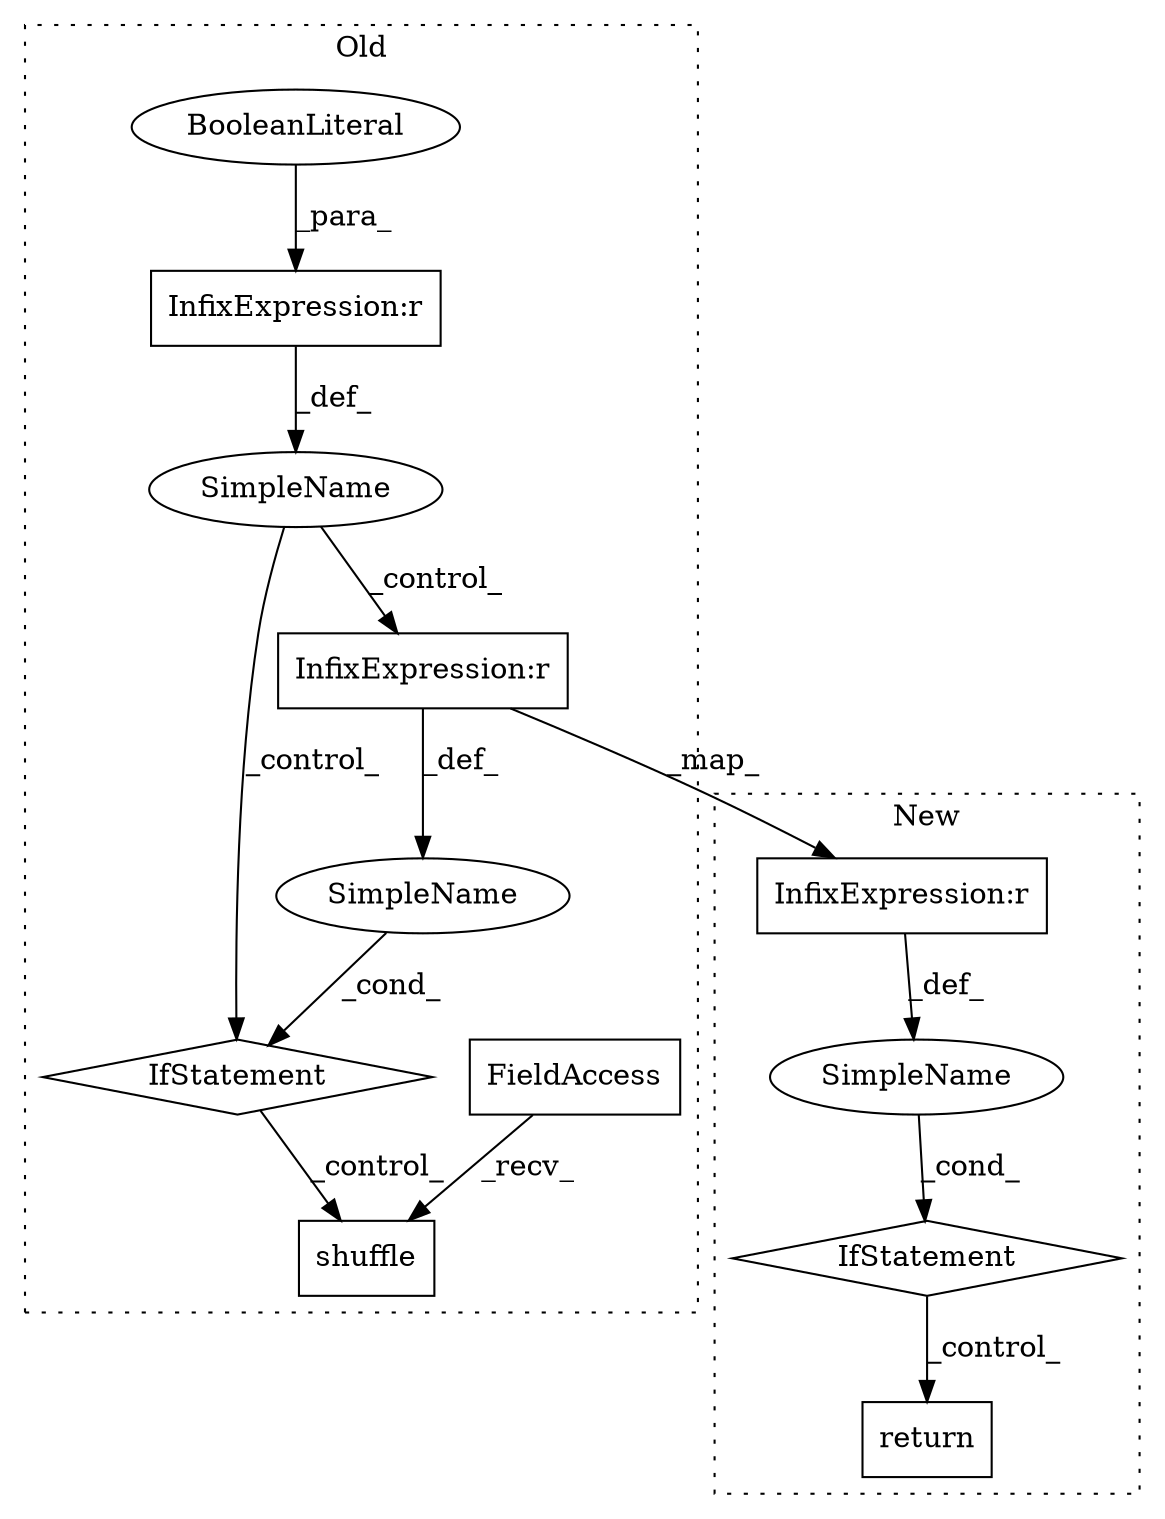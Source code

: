 digraph G {
subgraph cluster0 {
1 [label="shuffle" a="32" s="2803,2817" l="8,1" shape="box"];
3 [label="IfStatement" a="25" s="2760,2778" l="4,2" shape="diamond"];
4 [label="SimpleName" a="42" s="" l="" shape="ellipse"];
5 [label="FieldAccess" a="22" s="2790" l="12" shape="box"];
7 [label="InfixExpression:r" a="27" s="2770" l="4" shape="box"];
8 [label="SimpleName" a="42" s="" l="" shape="ellipse"];
9 [label="InfixExpression:r" a="27" s="2742" l="4" shape="box"];
10 [label="BooleanLiteral" a="9" s="2746" l="4" shape="ellipse"];
label = "Old";
style="dotted";
}
subgraph cluster1 {
2 [label="return" a="41" s="2908" l="7" shape="box"];
6 [label="InfixExpression:r" a="27" s="2890" l="4" shape="box"];
11 [label="SimpleName" a="42" s="" l="" shape="ellipse"];
12 [label="IfStatement" a="25" s="2880,2898" l="4,2" shape="diamond"];
label = "New";
style="dotted";
}
3 -> 1 [label="_control_"];
4 -> 3 [label="_cond_"];
5 -> 1 [label="_recv_"];
6 -> 11 [label="_def_"];
7 -> 6 [label="_map_"];
7 -> 4 [label="_def_"];
8 -> 3 [label="_control_"];
8 -> 7 [label="_control_"];
9 -> 8 [label="_def_"];
10 -> 9 [label="_para_"];
11 -> 12 [label="_cond_"];
12 -> 2 [label="_control_"];
}